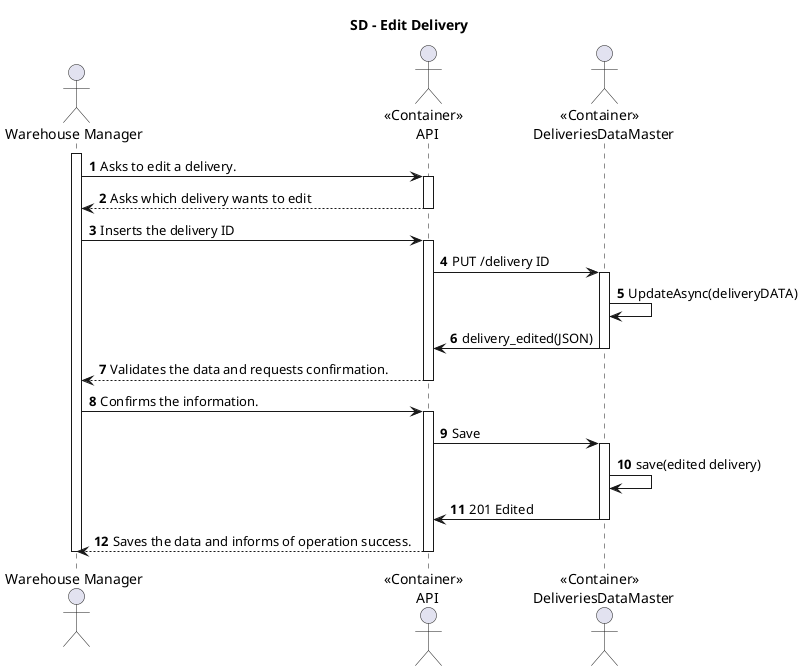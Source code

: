@startuml USA07_2

title SD - Edit Delivery

autonumber

actor "Warehouse Manager" as FM
actor "<< Container >> \n API" as SYS
actor "<< Container >> \n DeliveriesDataMaster" as TDM


activate FM
FM -> SYS : Asks to edit a delivery.
activate SYS
SYS --> FM : Asks which delivery wants to edit
deactivate SYS

FM -> SYS : Inserts the delivery ID
activate SYS

SYS -> TDM : PUT /delivery ID
activate TDM

TDM -> TDM : UpdateAsync(deliveryDATA)

TDM -> SYS : delivery_edited(JSON)
deactivate TDM

SYS --> FM : Validates the data and requests confirmation.
deactivate SYS

FM -> SYS : Confirms the information.
activate SYS

SYS -> TDM : Save
activate TDM

TDM -> TDM : save(edited delivery)

TDM -> SYS : 201 Edited
deactivate TDM

SYS --> FM : Saves the data and informs of operation success.
deactivate SYS

deactivate FM

@enduml
